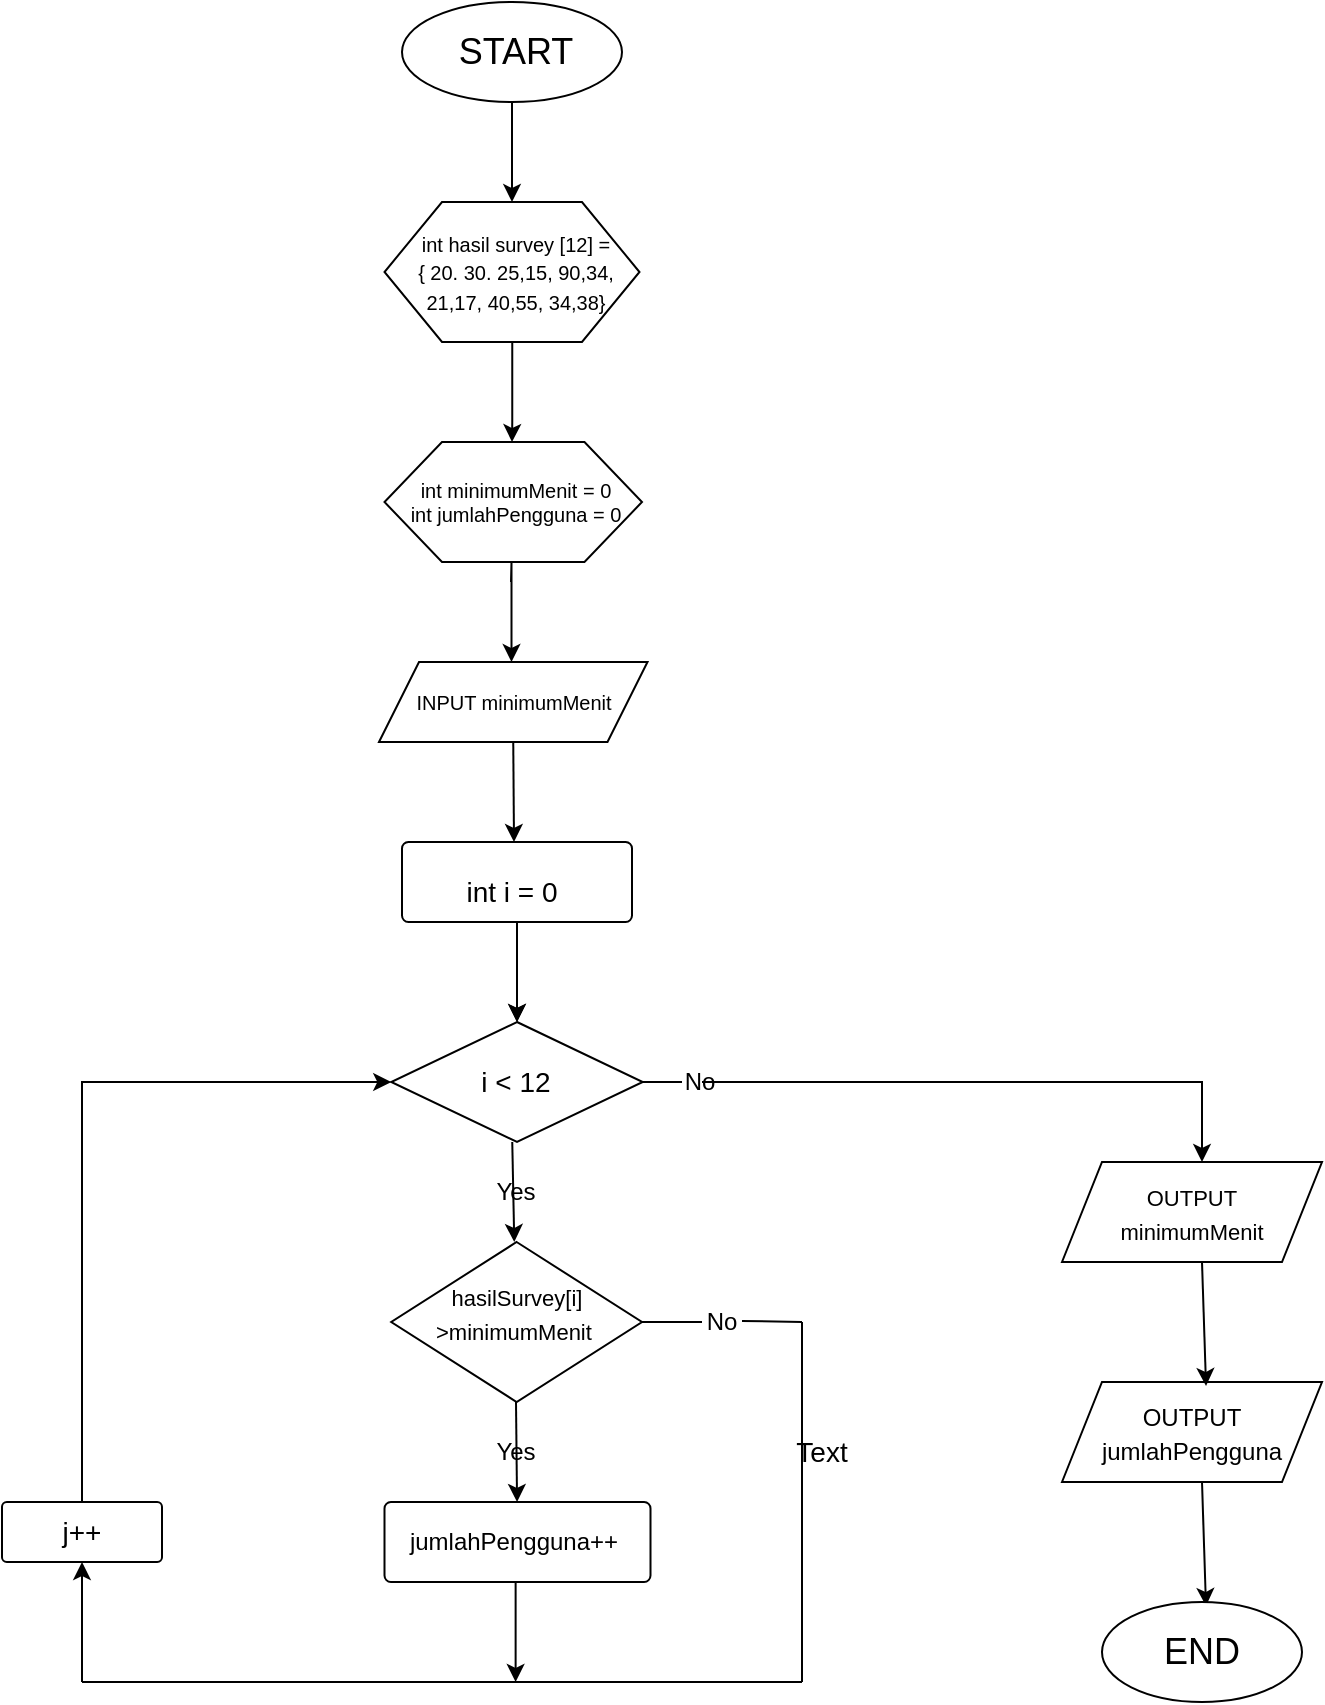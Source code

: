 <mxfile version="15.8.2" type="github">
  <diagram id="gB-4uAn976fWMZ7fgPGc" name="Page-1">
    <mxGraphModel dx="1760" dy="688" grid="1" gridSize="10" guides="1" tooltips="1" connect="1" arrows="1" fold="1" page="1" pageScale="1" pageWidth="850" pageHeight="1100" math="0" shadow="0">
      <root>
        <mxCell id="0" />
        <mxCell id="1" parent="0" />
        <mxCell id="wEdhSjnp1pG5LnNztWko-1" value="" style="ellipse;whiteSpace=wrap;html=1;" vertex="1" parent="1">
          <mxGeometry x="360" y="60" width="110" height="50" as="geometry" />
        </mxCell>
        <mxCell id="wEdhSjnp1pG5LnNztWko-2" value="" style="endArrow=classic;html=1;rounded=0;" edge="1" parent="1">
          <mxGeometry width="50" height="50" relative="1" as="geometry">
            <mxPoint x="415" y="110" as="sourcePoint" />
            <mxPoint x="415" y="160" as="targetPoint" />
          </mxGeometry>
        </mxCell>
        <mxCell id="wEdhSjnp1pG5LnNztWko-3" value="" style="shape=hexagon;perimeter=hexagonPerimeter2;whiteSpace=wrap;html=1;fixedSize=1;size=28.75;" vertex="1" parent="1">
          <mxGeometry x="351.25" y="160" width="127.5" height="70" as="geometry" />
        </mxCell>
        <mxCell id="wEdhSjnp1pG5LnNztWko-4" value="" style="endArrow=classic;html=1;rounded=0;" edge="1" parent="1">
          <mxGeometry width="50" height="50" relative="1" as="geometry">
            <mxPoint x="415.13" y="230" as="sourcePoint" />
            <mxPoint x="415" y="280" as="targetPoint" />
            <Array as="points">
              <mxPoint x="415.13" y="250" />
              <mxPoint x="415.13" y="270" />
            </Array>
          </mxGeometry>
        </mxCell>
        <mxCell id="wEdhSjnp1pG5LnNztWko-5" value="" style="shape=hexagon;perimeter=hexagonPerimeter2;whiteSpace=wrap;html=1;fixedSize=1;size=28.75;" vertex="1" parent="1">
          <mxGeometry x="351.25" y="280" width="128.75" height="60" as="geometry" />
        </mxCell>
        <mxCell id="wEdhSjnp1pG5LnNztWko-7" value="" style="endArrow=classic;html=1;rounded=0;" edge="1" parent="1">
          <mxGeometry width="50" height="50" relative="1" as="geometry">
            <mxPoint x="414.5" y="350" as="sourcePoint" />
            <mxPoint x="414.75" y="390" as="targetPoint" />
            <Array as="points">
              <mxPoint x="414.75" y="340" />
            </Array>
          </mxGeometry>
        </mxCell>
        <mxCell id="wEdhSjnp1pG5LnNztWko-8" value="" style="shape=parallelogram;perimeter=parallelogramPerimeter;whiteSpace=wrap;html=1;fixedSize=1;" vertex="1" parent="1">
          <mxGeometry x="348.5" y="390" width="134.25" height="40" as="geometry" />
        </mxCell>
        <mxCell id="wEdhSjnp1pG5LnNztWko-9" value="" style="endArrow=classic;html=1;rounded=0;exitX=0.5;exitY=1;exitDx=0;exitDy=0;" edge="1" parent="1" source="wEdhSjnp1pG5LnNztWko-8">
          <mxGeometry width="50" height="50" relative="1" as="geometry">
            <mxPoint x="415" y="460" as="sourcePoint" />
            <mxPoint x="416" y="480" as="targetPoint" />
          </mxGeometry>
        </mxCell>
        <mxCell id="wEdhSjnp1pG5LnNztWko-17" value="" style="edgeStyle=orthogonalEdgeStyle;rounded=0;orthogonalLoop=1;jettySize=auto;html=1;" edge="1" parent="1" source="wEdhSjnp1pG5LnNztWko-10" target="wEdhSjnp1pG5LnNztWko-13">
          <mxGeometry relative="1" as="geometry" />
        </mxCell>
        <mxCell id="wEdhSjnp1pG5LnNztWko-10" value="" style="rounded=1;whiteSpace=wrap;html=1;arcSize=8;" vertex="1" parent="1">
          <mxGeometry x="360" y="480" width="115" height="40" as="geometry" />
        </mxCell>
        <mxCell id="wEdhSjnp1pG5LnNztWko-12" value="" style="endArrow=classic;html=1;rounded=0;exitX=0.5;exitY=1;exitDx=0;exitDy=0;" edge="1" parent="1" source="wEdhSjnp1pG5LnNztWko-10" target="wEdhSjnp1pG5LnNztWko-13">
          <mxGeometry width="50" height="50" relative="1" as="geometry">
            <mxPoint x="415.76" y="530" as="sourcePoint" />
            <mxPoint x="415.76" y="580" as="targetPoint" />
          </mxGeometry>
        </mxCell>
        <mxCell id="wEdhSjnp1pG5LnNztWko-13" value="" style="rhombus;whiteSpace=wrap;html=1;" vertex="1" parent="1">
          <mxGeometry x="354.62" y="570" width="125.76" height="60" as="geometry" />
        </mxCell>
        <mxCell id="wEdhSjnp1pG5LnNztWko-15" value="" style="endArrow=classic;html=1;rounded=0;" edge="1" parent="1">
          <mxGeometry width="50" height="50" relative="1" as="geometry">
            <mxPoint x="415.13" y="630" as="sourcePoint" />
            <mxPoint x="416.13" y="680" as="targetPoint" />
          </mxGeometry>
        </mxCell>
        <mxCell id="wEdhSjnp1pG5LnNztWko-16" value="" style="rhombus;whiteSpace=wrap;html=1;" vertex="1" parent="1">
          <mxGeometry x="354.62" y="680" width="125.38" height="80" as="geometry" />
        </mxCell>
        <mxCell id="wEdhSjnp1pG5LnNztWko-18" value="" style="endArrow=classic;html=1;rounded=0;" edge="1" parent="1" target="wEdhSjnp1pG5LnNztWko-19">
          <mxGeometry width="50" height="50" relative="1" as="geometry">
            <mxPoint x="417" y="760" as="sourcePoint" />
            <mxPoint x="417" y="790" as="targetPoint" />
            <Array as="points" />
          </mxGeometry>
        </mxCell>
        <mxCell id="wEdhSjnp1pG5LnNztWko-19" value="" style="rounded=1;whiteSpace=wrap;html=1;arcSize=8;" vertex="1" parent="1">
          <mxGeometry x="351.25" y="810" width="133" height="40" as="geometry" />
        </mxCell>
        <mxCell id="wEdhSjnp1pG5LnNztWko-20" value="" style="endArrow=classic;html=1;rounded=0;" edge="1" parent="1">
          <mxGeometry width="50" height="50" relative="1" as="geometry">
            <mxPoint x="416.81" y="850" as="sourcePoint" />
            <mxPoint x="416.81" y="900" as="targetPoint" />
          </mxGeometry>
        </mxCell>
        <mxCell id="wEdhSjnp1pG5LnNztWko-21" value="" style="endArrow=none;html=1;rounded=0;exitX=1;exitY=0.5;exitDx=0;exitDy=0;" edge="1" parent="1" source="wEdhSjnp1pG5LnNztWko-16">
          <mxGeometry width="50" height="50" relative="1" as="geometry">
            <mxPoint x="490" y="720" as="sourcePoint" />
            <mxPoint x="510" y="720" as="targetPoint" />
          </mxGeometry>
        </mxCell>
        <mxCell id="wEdhSjnp1pG5LnNztWko-22" value="No" style="text;html=1;strokeColor=none;fillColor=none;align=center;verticalAlign=middle;whiteSpace=wrap;rounded=0;" vertex="1" parent="1">
          <mxGeometry x="490" y="705" width="60" height="30" as="geometry" />
        </mxCell>
        <mxCell id="wEdhSjnp1pG5LnNztWko-23" value="" style="endArrow=none;html=1;rounded=0;" edge="1" parent="1">
          <mxGeometry width="50" height="50" relative="1" as="geometry">
            <mxPoint x="530" y="719.5" as="sourcePoint" />
            <mxPoint x="560" y="720" as="targetPoint" />
          </mxGeometry>
        </mxCell>
        <mxCell id="wEdhSjnp1pG5LnNztWko-24" value="" style="endArrow=none;html=1;rounded=0;" edge="1" parent="1">
          <mxGeometry width="50" height="50" relative="1" as="geometry">
            <mxPoint x="560" y="900" as="sourcePoint" />
            <mxPoint x="560" y="720" as="targetPoint" />
          </mxGeometry>
        </mxCell>
        <mxCell id="wEdhSjnp1pG5LnNztWko-25" value="" style="endArrow=none;html=1;rounded=0;" edge="1" parent="1">
          <mxGeometry width="50" height="50" relative="1" as="geometry">
            <mxPoint x="200" y="900" as="sourcePoint" />
            <mxPoint x="560" y="900" as="targetPoint" />
          </mxGeometry>
        </mxCell>
        <mxCell id="wEdhSjnp1pG5LnNztWko-26" value="" style="endArrow=classic;html=1;rounded=0;" edge="1" parent="1">
          <mxGeometry width="50" height="50" relative="1" as="geometry">
            <mxPoint x="200" y="900" as="sourcePoint" />
            <mxPoint x="200" y="840" as="targetPoint" />
          </mxGeometry>
        </mxCell>
        <mxCell id="wEdhSjnp1pG5LnNztWko-27" value="" style="rounded=1;whiteSpace=wrap;html=1;arcSize=8;" vertex="1" parent="1">
          <mxGeometry x="160" y="810" width="80" height="30" as="geometry" />
        </mxCell>
        <mxCell id="wEdhSjnp1pG5LnNztWko-29" value="" style="endArrow=classic;html=1;rounded=0;exitX=0.5;exitY=0;exitDx=0;exitDy=0;entryX=0;entryY=0.5;entryDx=0;entryDy=0;" edge="1" parent="1" source="wEdhSjnp1pG5LnNztWko-27" target="wEdhSjnp1pG5LnNztWko-13">
          <mxGeometry width="50" height="50" relative="1" as="geometry">
            <mxPoint x="200" y="800" as="sourcePoint" />
            <mxPoint x="200" y="600" as="targetPoint" />
            <Array as="points">
              <mxPoint x="200" y="720" />
              <mxPoint x="200" y="600" />
            </Array>
          </mxGeometry>
        </mxCell>
        <mxCell id="wEdhSjnp1pG5LnNztWko-35" value="" style="endArrow=none;html=1;rounded=0;exitX=1;exitY=0.5;exitDx=0;exitDy=0;" edge="1" parent="1" source="wEdhSjnp1pG5LnNztWko-13">
          <mxGeometry width="50" height="50" relative="1" as="geometry">
            <mxPoint x="484.25" y="600" as="sourcePoint" />
            <mxPoint x="500" y="600" as="targetPoint" />
          </mxGeometry>
        </mxCell>
        <mxCell id="wEdhSjnp1pG5LnNztWko-37" value="No" style="text;html=1;strokeColor=none;fillColor=none;align=center;verticalAlign=middle;whiteSpace=wrap;rounded=0;" vertex="1" parent="1">
          <mxGeometry x="478.75" y="585" width="60" height="30" as="geometry" />
        </mxCell>
        <mxCell id="wEdhSjnp1pG5LnNztWko-39" value="" style="endArrow=classic;html=1;rounded=0;" edge="1" parent="1">
          <mxGeometry width="50" height="50" relative="1" as="geometry">
            <mxPoint x="510" y="600" as="sourcePoint" />
            <mxPoint x="760" y="640" as="targetPoint" />
            <Array as="points">
              <mxPoint x="600" y="600" />
              <mxPoint x="760" y="600" />
            </Array>
          </mxGeometry>
        </mxCell>
        <mxCell id="wEdhSjnp1pG5LnNztWko-41" value="Yes" style="text;html=1;strokeColor=none;fillColor=none;align=center;verticalAlign=middle;whiteSpace=wrap;rounded=0;" vertex="1" parent="1">
          <mxGeometry x="387.31" y="770" width="60" height="30" as="geometry" />
        </mxCell>
        <mxCell id="wEdhSjnp1pG5LnNztWko-43" value="" style="shape=parallelogram;perimeter=parallelogramPerimeter;whiteSpace=wrap;html=1;fixedSize=1;size=20;" vertex="1" parent="1">
          <mxGeometry x="690" y="640" width="130" height="50" as="geometry" />
        </mxCell>
        <mxCell id="wEdhSjnp1pG5LnNztWko-44" value="" style="shape=parallelogram;perimeter=parallelogramPerimeter;whiteSpace=wrap;html=1;fixedSize=1;size=20;" vertex="1" parent="1">
          <mxGeometry x="690" y="750" width="130" height="50" as="geometry" />
        </mxCell>
        <mxCell id="wEdhSjnp1pG5LnNztWko-45" value="" style="endArrow=classic;html=1;rounded=0;entryX=0.554;entryY=0.04;entryDx=0;entryDy=0;entryPerimeter=0;" edge="1" parent="1" target="wEdhSjnp1pG5LnNztWko-44">
          <mxGeometry width="50" height="50" relative="1" as="geometry">
            <mxPoint x="760" y="690" as="sourcePoint" />
            <mxPoint x="760" y="740" as="targetPoint" />
          </mxGeometry>
        </mxCell>
        <mxCell id="wEdhSjnp1pG5LnNztWko-46" value="" style="endArrow=classic;html=1;rounded=0;" edge="1" parent="1">
          <mxGeometry width="50" height="50" relative="1" as="geometry">
            <mxPoint x="760" y="800" as="sourcePoint" />
            <mxPoint x="762" y="862" as="targetPoint" />
          </mxGeometry>
        </mxCell>
        <mxCell id="wEdhSjnp1pG5LnNztWko-47" value="" style="ellipse;whiteSpace=wrap;html=1;" vertex="1" parent="1">
          <mxGeometry x="710" y="860" width="100" height="50" as="geometry" />
        </mxCell>
        <mxCell id="wEdhSjnp1pG5LnNztWko-48" value="&lt;font style=&quot;font-size: 18px&quot;&gt;START&lt;/font&gt;" style="text;html=1;strokeColor=none;fillColor=none;align=center;verticalAlign=middle;whiteSpace=wrap;rounded=0;" vertex="1" parent="1">
          <mxGeometry x="382.31" y="70" width="70" height="30" as="geometry" />
        </mxCell>
        <mxCell id="wEdhSjnp1pG5LnNztWko-49" value="END" style="text;html=1;strokeColor=none;fillColor=none;align=center;verticalAlign=middle;whiteSpace=wrap;rounded=0;fontSize=18;" vertex="1" parent="1">
          <mxGeometry x="730" y="870" width="60" height="30" as="geometry" />
        </mxCell>
        <mxCell id="wEdhSjnp1pG5LnNztWko-51" value="&lt;font style=&quot;font-size: 10px&quot;&gt;int hasil survey [12] = { 20. 30. 25,15, 90,34, 21,17, 40,55, 34,38}&lt;/font&gt;" style="text;html=1;strokeColor=none;fillColor=none;align=center;verticalAlign=middle;whiteSpace=wrap;rounded=0;fontSize=12;" vertex="1" parent="1">
          <mxGeometry x="367.31" y="180" width="100" height="30" as="geometry" />
        </mxCell>
        <mxCell id="wEdhSjnp1pG5LnNztWko-52" value="int minimumMenit = 0&lt;br&gt;int jumlahPengguna = 0" style="text;html=1;strokeColor=none;fillColor=none;align=center;verticalAlign=middle;whiteSpace=wrap;rounded=0;fontSize=10;" vertex="1" parent="1">
          <mxGeometry x="347.31" y="280" width="140" height="60" as="geometry" />
        </mxCell>
        <mxCell id="wEdhSjnp1pG5LnNztWko-53" value="INPUT minimumMenit" style="text;html=1;strokeColor=none;fillColor=none;align=center;verticalAlign=middle;whiteSpace=wrap;rounded=0;fontSize=10;" vertex="1" parent="1">
          <mxGeometry x="360.63" y="400" width="110" height="20" as="geometry" />
        </mxCell>
        <mxCell id="wEdhSjnp1pG5LnNztWko-54" value="&lt;font style=&quot;font-size: 14px&quot;&gt;int i = 0&lt;/font&gt;" style="text;html=1;strokeColor=none;fillColor=none;align=center;verticalAlign=middle;whiteSpace=wrap;rounded=0;fontSize=10;" vertex="1" parent="1">
          <mxGeometry x="385" y="490" width="60" height="30" as="geometry" />
        </mxCell>
        <mxCell id="wEdhSjnp1pG5LnNztWko-55" value="&lt;font style=&quot;font-size: 14px&quot;&gt;i &amp;lt; 12&lt;/font&gt;" style="text;html=1;strokeColor=none;fillColor=none;align=center;verticalAlign=middle;whiteSpace=wrap;rounded=0;fontSize=10;" vertex="1" parent="1">
          <mxGeometry x="387.31" y="585" width="60" height="30" as="geometry" />
        </mxCell>
        <mxCell id="wEdhSjnp1pG5LnNztWko-56" value="&lt;font style=&quot;font-size: 11px&quot;&gt;hasilSurvey[i]&lt;br&gt;&amp;gt;minimumMenit&amp;nbsp;&lt;/font&gt;" style="text;html=1;strokeColor=none;fillColor=none;align=center;verticalAlign=middle;whiteSpace=wrap;rounded=0;fontSize=14;" vertex="1" parent="1">
          <mxGeometry x="370.35" y="695" width="94.8" height="40" as="geometry" />
        </mxCell>
        <mxCell id="wEdhSjnp1pG5LnNztWko-58" value="&lt;font style=&quot;font-size: 12px&quot;&gt;jumlahPengguna++&lt;/font&gt;" style="text;html=1;strokeColor=none;fillColor=none;align=center;verticalAlign=middle;whiteSpace=wrap;rounded=0;fontSize=11;" vertex="1" parent="1">
          <mxGeometry x="385.63" y="815" width="60" height="30" as="geometry" />
        </mxCell>
        <mxCell id="wEdhSjnp1pG5LnNztWko-61" value="Yes" style="text;html=1;strokeColor=none;fillColor=none;align=center;verticalAlign=middle;whiteSpace=wrap;rounded=0;" vertex="1" parent="1">
          <mxGeometry x="387.31" y="640" width="60" height="30" as="geometry" />
        </mxCell>
        <mxCell id="wEdhSjnp1pG5LnNztWko-62" value="&lt;font style=&quot;font-size: 14px&quot;&gt;j++&lt;/font&gt;" style="text;html=1;strokeColor=none;fillColor=none;align=center;verticalAlign=middle;whiteSpace=wrap;rounded=0;fontSize=12;" vertex="1" parent="1">
          <mxGeometry x="170" y="810" width="60" height="30" as="geometry" />
        </mxCell>
        <mxCell id="wEdhSjnp1pG5LnNztWko-64" value="Text" style="text;html=1;strokeColor=none;fillColor=none;align=center;verticalAlign=middle;whiteSpace=wrap;rounded=0;fontSize=14;" vertex="1" parent="1">
          <mxGeometry x="540" y="770" width="60" height="30" as="geometry" />
        </mxCell>
        <mxCell id="wEdhSjnp1pG5LnNztWko-65" value="&lt;font style=&quot;font-size: 12px&quot;&gt;OUTPUT&lt;br&gt;jumlahPengguna&lt;/font&gt;" style="text;html=1;strokeColor=none;fillColor=none;align=center;verticalAlign=middle;whiteSpace=wrap;rounded=0;fontSize=14;" vertex="1" parent="1">
          <mxGeometry x="730" y="760" width="50" height="30" as="geometry" />
        </mxCell>
        <mxCell id="wEdhSjnp1pG5LnNztWko-66" value="&lt;font style=&quot;font-size: 11px&quot;&gt;OUTPUT&lt;br&gt;minimumMenit&lt;/font&gt;" style="text;html=1;strokeColor=none;fillColor=none;align=center;verticalAlign=middle;whiteSpace=wrap;rounded=0;fontSize=14;" vertex="1" parent="1">
          <mxGeometry x="700" y="650" width="110" height="30" as="geometry" />
        </mxCell>
      </root>
    </mxGraphModel>
  </diagram>
</mxfile>
